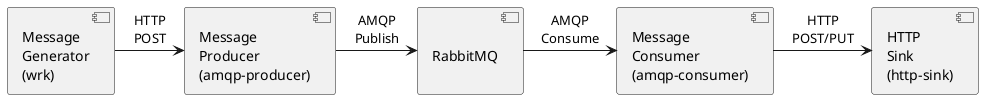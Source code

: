 @startuml
component "Message\nGenerator\n(wrk)" as msggen
component "\nRabbitMQ\n" as rabbitmq
component "Message\nProducer\n(amqp-producer)" as msgprod
component "Message\nConsumer\n(amqp-consumer)" as msgcons
component "HTTP\nSink\n(http-sink)" as sink
msggen -> msgprod: HTTP\nPOST
msgprod -> rabbitmq: AMQP\nPublish
rabbitmq -> msgcons: AMQP\nConsume
msgcons -> sink: HTTP\nPOST/PUT
@enduml